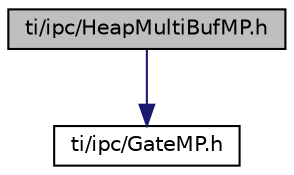 digraph "ti/ipc/HeapMultiBufMP.h"
{
  edge [fontname="Helvetica",fontsize="10",labelfontname="Helvetica",labelfontsize="10"];
  node [fontname="Helvetica",fontsize="10",shape=record];
  Node1 [label="ti/ipc/HeapMultiBufMP.h",height=0.2,width=0.4,color="black", fillcolor="grey75", style="filled", fontcolor="black"];
  Node1 -> Node2 [color="midnightblue",fontsize="10",style="solid",fontname="Helvetica"];
  Node2 [label="ti/ipc/GateMP.h",height=0.2,width=0.4,color="black", fillcolor="white", style="filled",URL="$_gate_m_p_8h.html",tooltip="Multiple processor gate that provides local and remote context protection. "];
}
